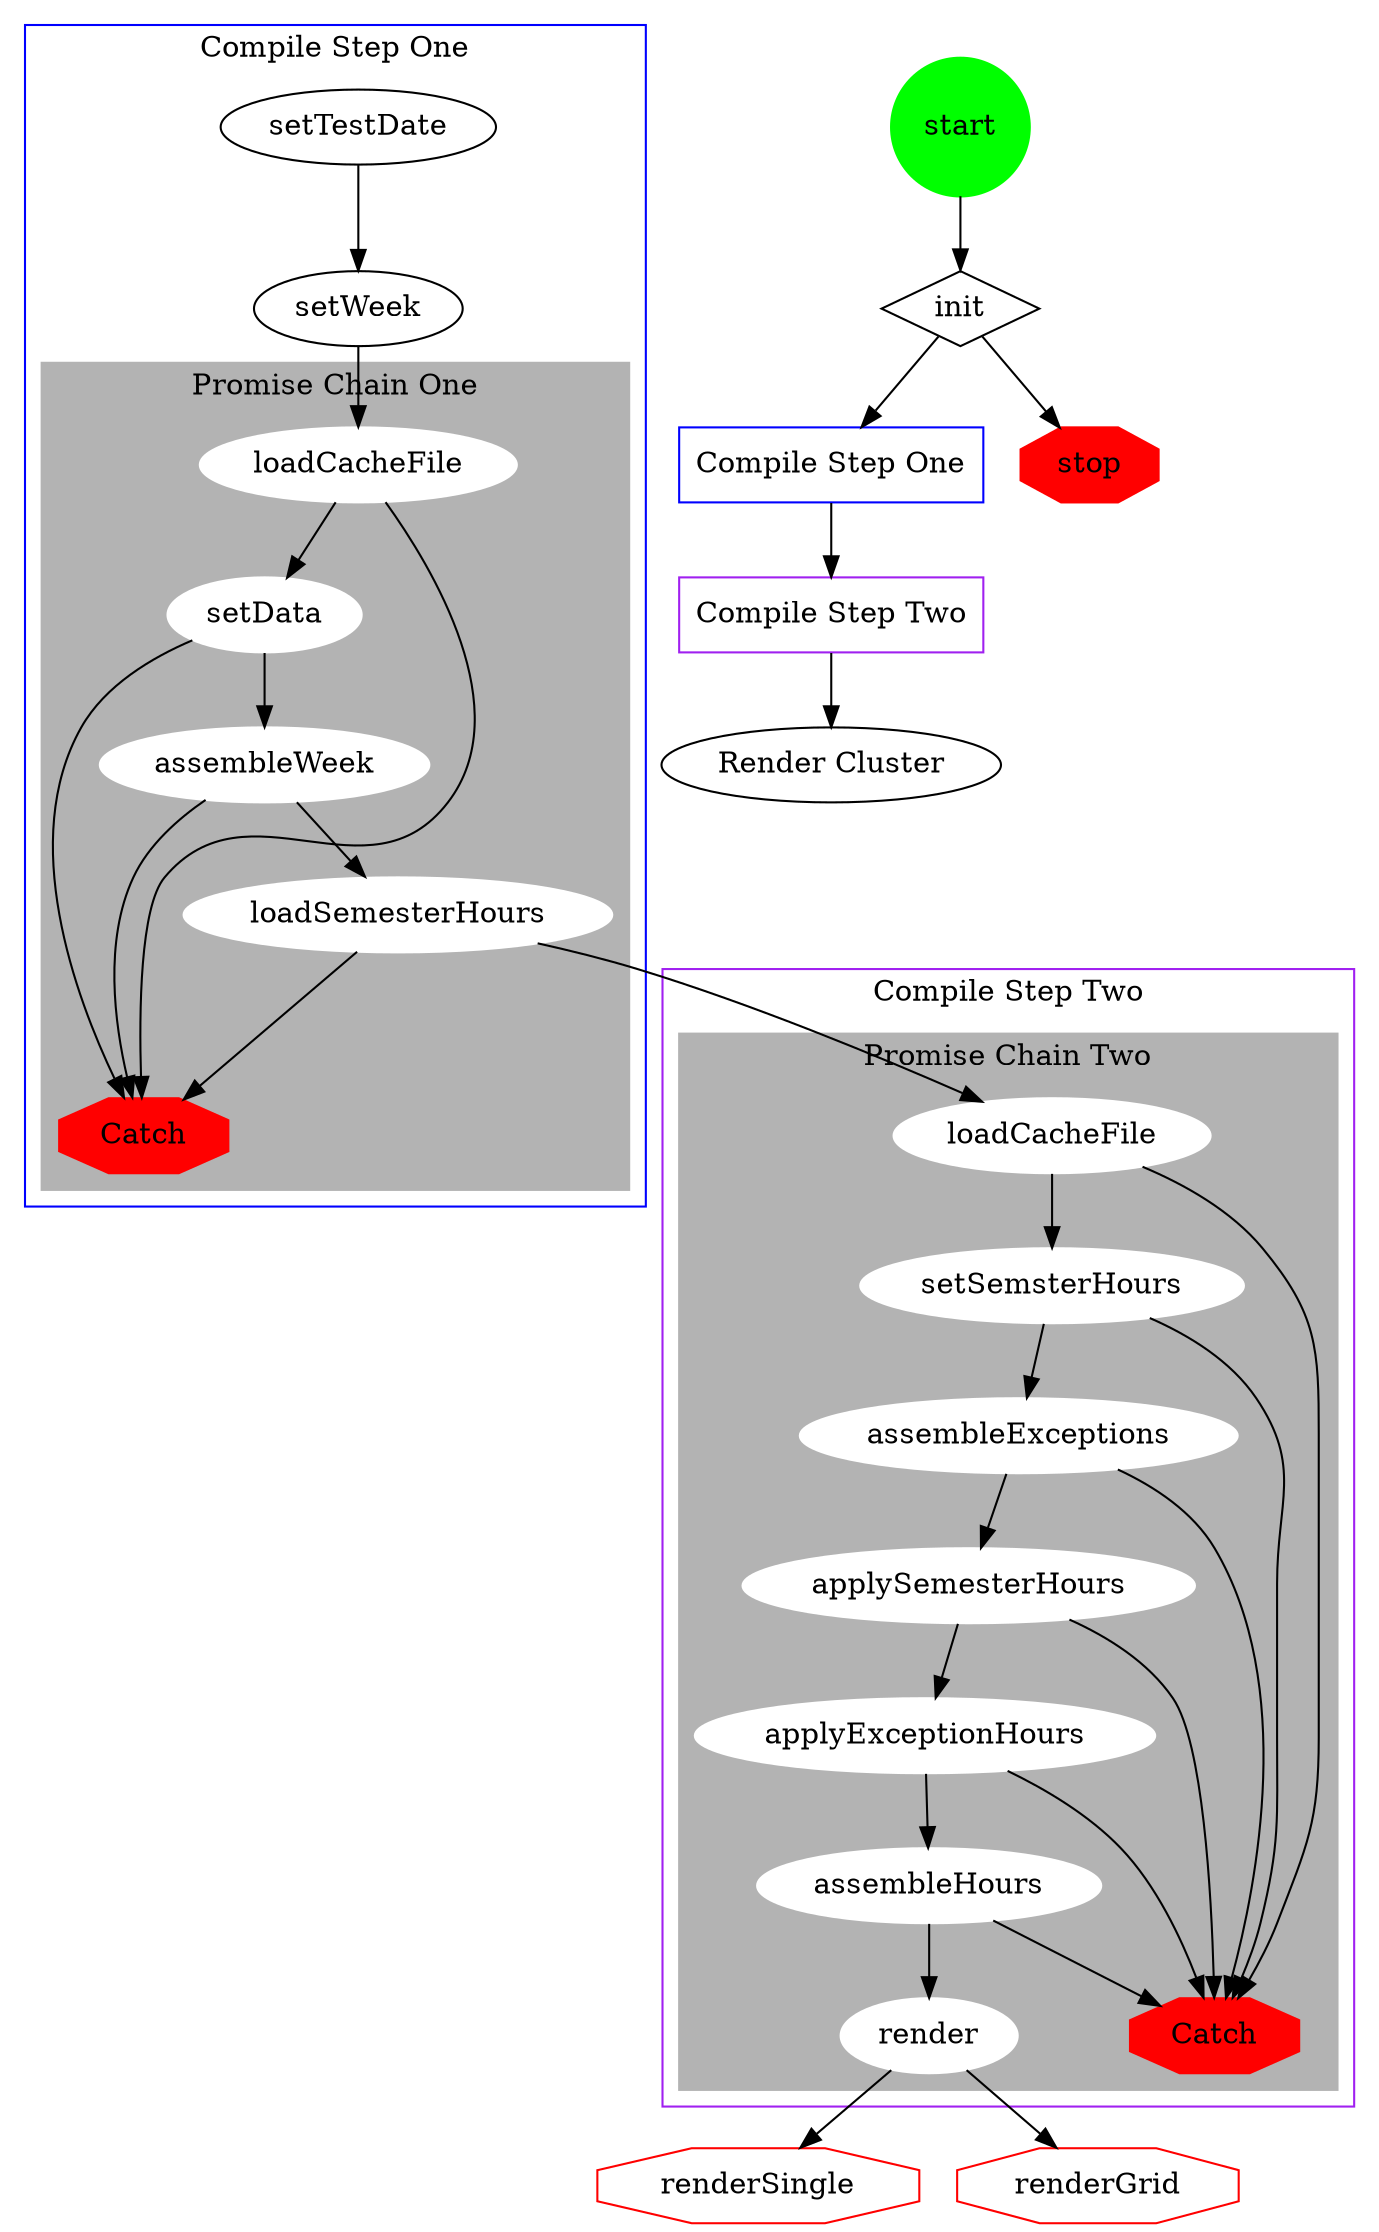 digraph G {
	subgraph cluster_1 {
		label = "Compile Step One";
		color=blue;
		setTestDate -> setWeek -> loadCacheFile1

		subgraph cluster_2 {
			label="Promise Chain One";
			style=filled;
			color=grey70;
			node [style=filled,color=white];
			loadCacheFile1 -> setData -> assembleWeek -> loadSemesterHours
			loadCacheFile1 -> error1
			setData -> error1
			assembleWeek -> error1
			loadSemesterHours -> error1
		}
	}

	subgraph cluster_3 {
		label = "Compile Step Two";
		color = purple;

		subgraph cluster_3 {
			style=filled;
			color=grey70;
			node [style=filled,color=white];
			loadCacheFile2 -> setSemsterHours -> assembleExceptions -> applySemesterHours -> applyExceptionHours -> assembleHours -> render
			loadCacheFile2 -> error2
			setSemsterHours -> error2
			assembleExceptions -> error2
			applySemesterHours -> error2
			applyExceptionHours -> error2
			assembleHours -> error2
			label = "Promise Chain Two";
		}
	}

	start -> init
	init -> compileStepOne
	compileStepOne -> compileStepTwo
	compileStepTwo -> renderCluster
	init -> stop;
	loadSemesterHours -> loadCacheFile2
	render -> renderSingle
	render -> renderGrid

	compileStepOne [
		shape=box,
		color=blue,
		label="Compile Step One"
	];
	compileStepTwo [
		shape=box,
		color=purple,
		label="Compile Step Two"
	];
	error1 [
		style=filled,
		shape=octagon,
		color=red,
		label="Catch"
	];
	error2 [
		style=filled,
		shape=octagon,
		color=red,
		label="Catch"
	];
	init [
		shape=diamond
	];
	loadCacheFile1 [
		style=filled,
		color=white
		label="loadCacheFile"
	];
	loadCacheFile2 [
		style=filled,
		color=white
		label="loadCacheFile"
	];
	renderCluster [
		label="Render Cluster"
	];
	start [
		style=filled,
		shape=circle,
		color=green
	];
	stop [
		style=filled,
		shape=octagon,
		color=red
	];
	renderSingle [shape=octagon,color=red];
	renderGrid [shape=octagon,color=red];
}